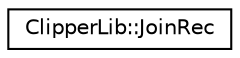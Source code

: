 digraph "Graphical Class Hierarchy"
{
  edge [fontname="Helvetica",fontsize="10",labelfontname="Helvetica",labelfontsize="10"];
  node [fontname="Helvetica",fontsize="10",shape=record];
  rankdir="LR";
  Node1 [label="ClipperLib::JoinRec",height=0.2,width=0.4,color="black", fillcolor="white", style="filled",URL="$struct_clipper_lib_1_1_join_rec.html"];
}

